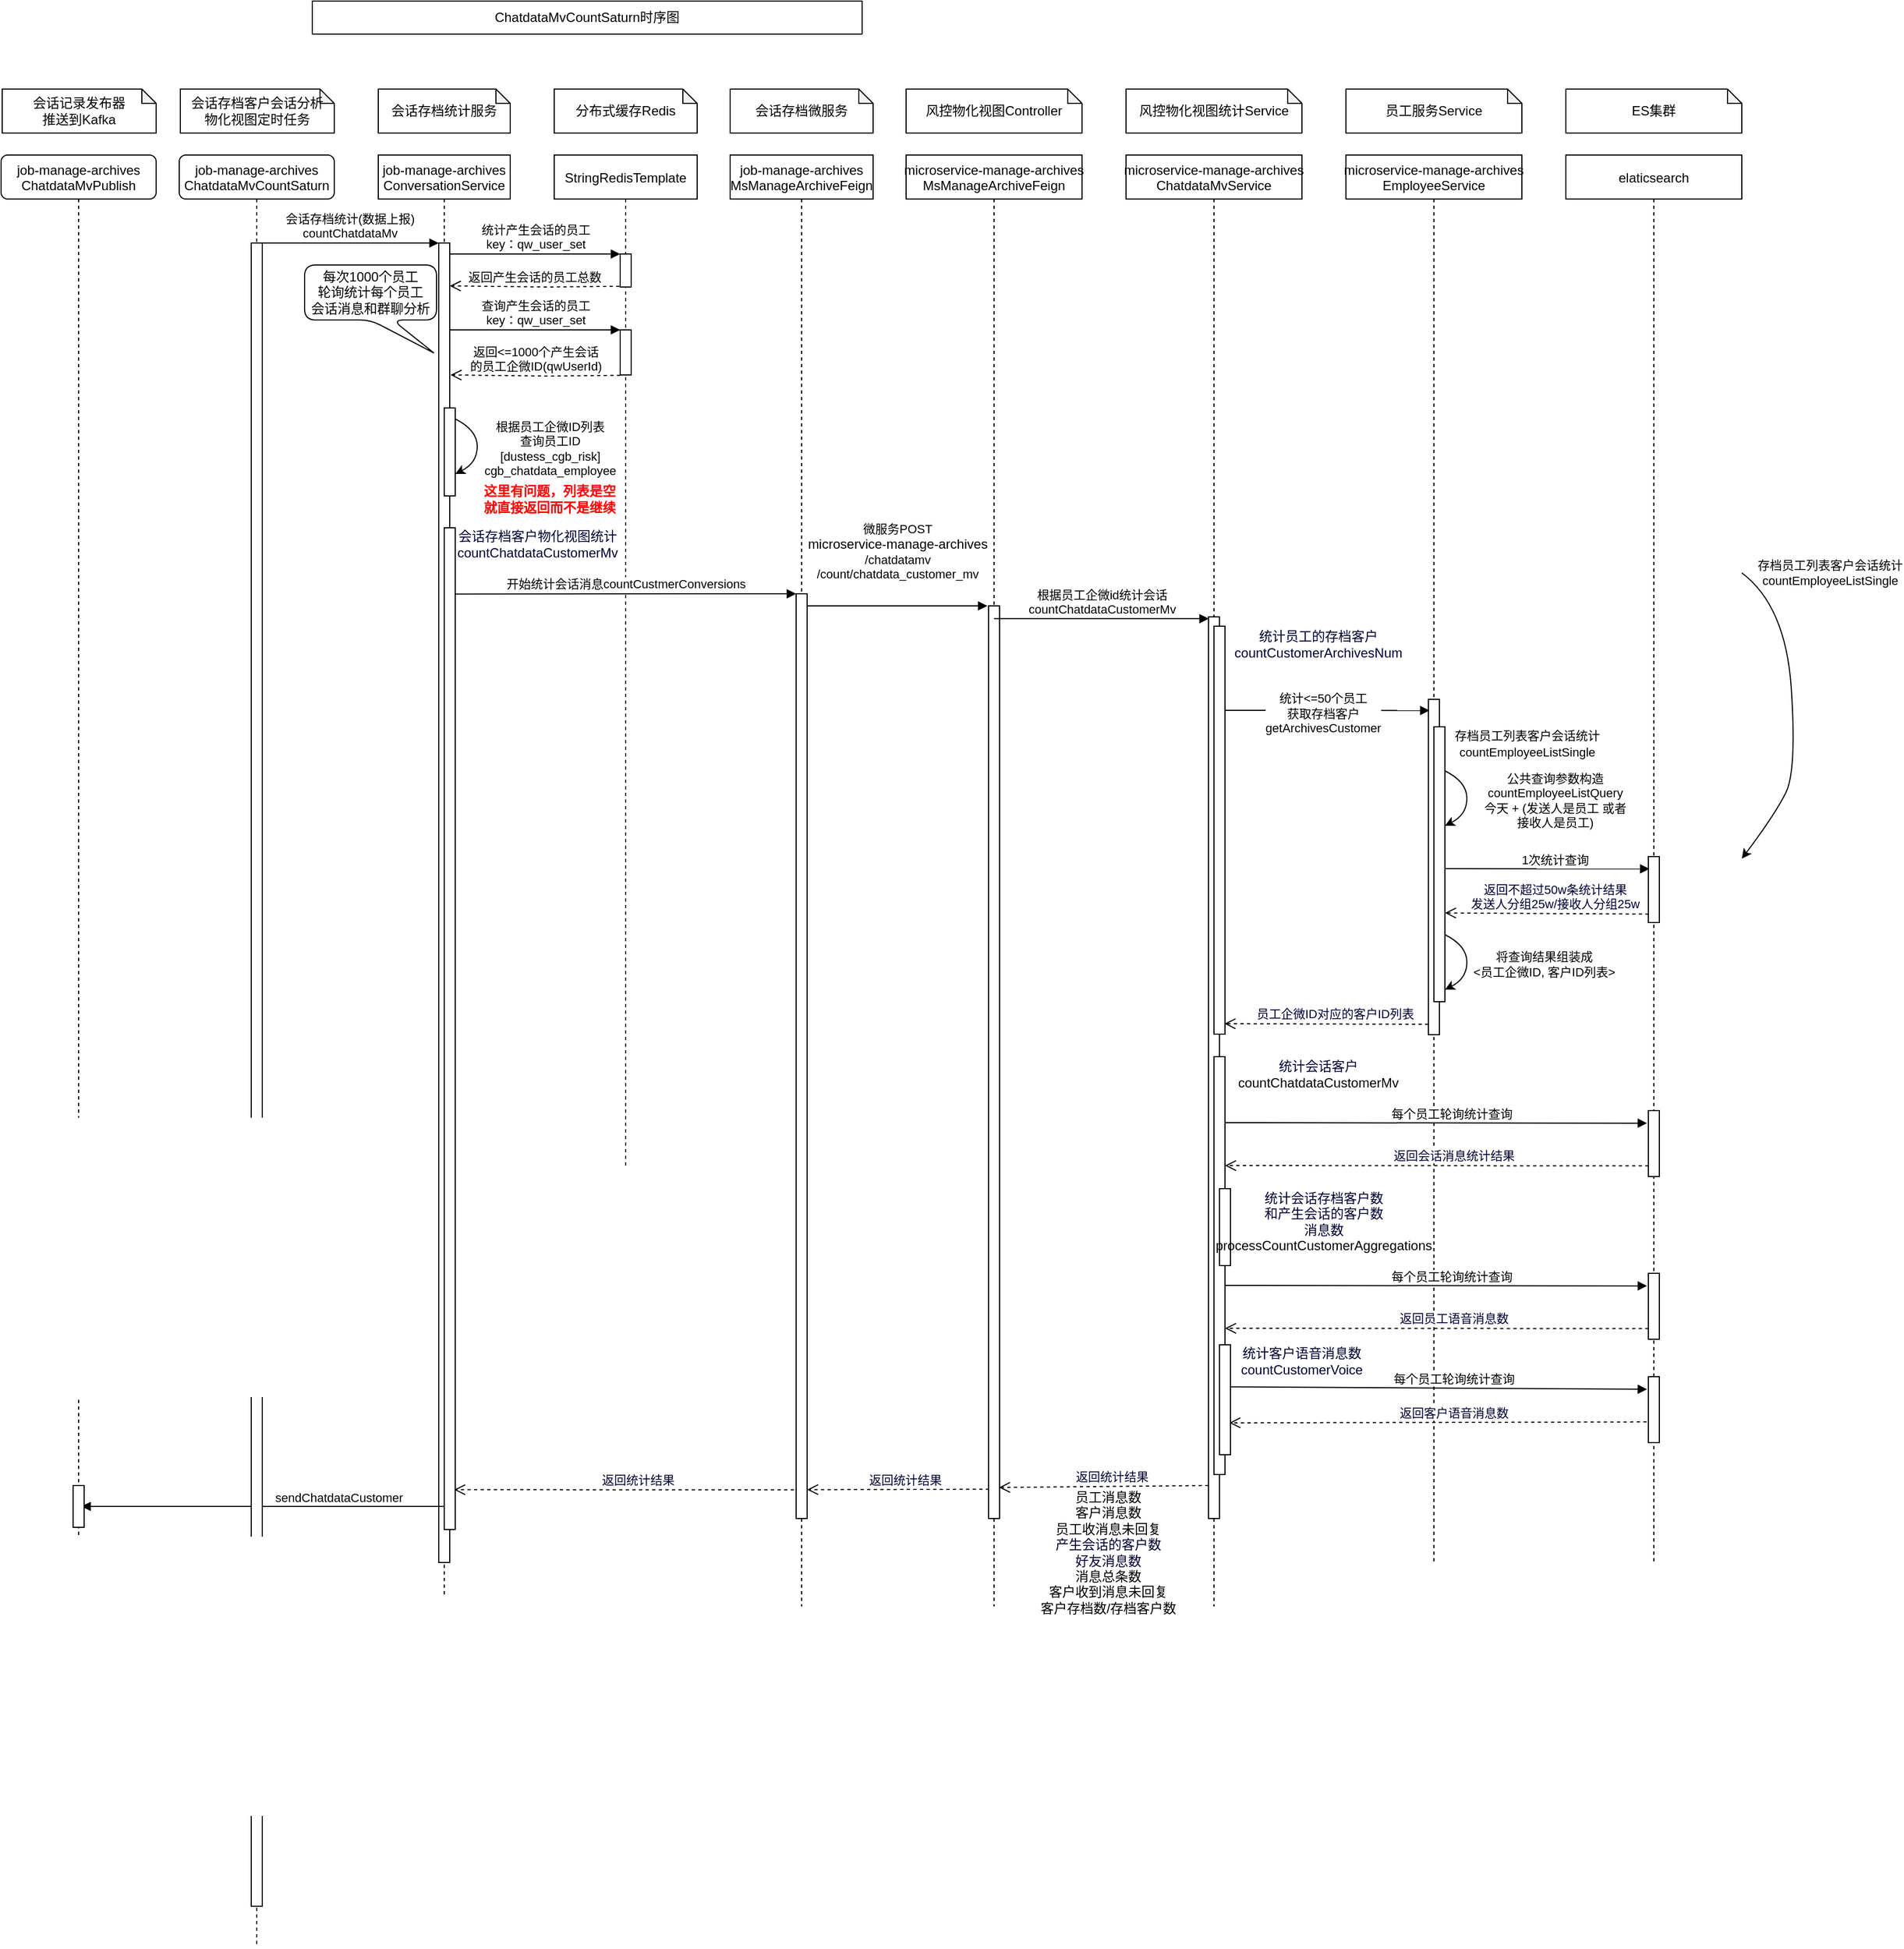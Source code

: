 <mxfile version="17.4.3" type="github">
  <diagram id="kgpKYQtTHZ0yAKxKKP6v" name="Page-1">
    <mxGraphModel dx="1926" dy="457" grid="1" gridSize="10" guides="1" tooltips="1" connect="1" arrows="1" fold="1" page="1" pageScale="1" pageWidth="850" pageHeight="1100" math="0" shadow="0">
      <root>
        <mxCell id="0" />
        <mxCell id="1" parent="0" />
        <mxCell id="3nuBFxr9cyL0pnOWT2aG-5" value="job-manage-archives&#xa;ConversationService" style="shape=umlLifeline;perimeter=lifelinePerimeter;container=1;collapsible=0;recursiveResize=0;rounded=0;shadow=0;strokeWidth=1;" parent="1" vertex="1">
          <mxGeometry x="280" y="160" width="120" height="1310" as="geometry" />
        </mxCell>
        <mxCell id="3nuBFxr9cyL0pnOWT2aG-6" value="" style="points=[];perimeter=orthogonalPerimeter;rounded=0;shadow=0;strokeWidth=1;" parent="3nuBFxr9cyL0pnOWT2aG-5" vertex="1">
          <mxGeometry x="55" y="80" width="10" height="1200" as="geometry" />
        </mxCell>
        <mxCell id="cPGbE8Y1nv4g0ajra35U-34" value="" style="points=[];perimeter=orthogonalPerimeter;rounded=0;shadow=0;strokeWidth=1;" vertex="1" parent="3nuBFxr9cyL0pnOWT2aG-5">
          <mxGeometry x="60" y="230" width="10" height="80" as="geometry" />
        </mxCell>
        <mxCell id="cPGbE8Y1nv4g0ajra35U-35" value="" style="points=[];perimeter=orthogonalPerimeter;rounded=0;shadow=0;strokeWidth=1;" vertex="1" parent="3nuBFxr9cyL0pnOWT2aG-5">
          <mxGeometry x="60" y="339" width="10" height="911" as="geometry" />
        </mxCell>
        <mxCell id="cPGbE8Y1nv4g0ajra35U-36" value="&lt;font color=&quot;#000033&quot;&gt;会话存档客户物化视图统计&lt;br&gt;countChatdataCustomerMv&lt;/font&gt;" style="text;html=1;strokeColor=none;fillColor=none;align=center;verticalAlign=middle;whiteSpace=wrap;rounded=0;" vertex="1" parent="3nuBFxr9cyL0pnOWT2aG-5">
          <mxGeometry x="70" y="339" width="150" height="30" as="geometry" />
        </mxCell>
        <mxCell id="cPGbE8Y1nv4g0ajra35U-97" value="sendChatdataCustomer" style="html=1;verticalAlign=bottom;endArrow=block;rounded=0;exitX=0.957;exitY=0.156;exitDx=0;exitDy=0;exitPerimeter=0;entryX=0.749;entryY=0.5;entryDx=0;entryDy=0;entryPerimeter=0;" edge="1" parent="3nuBFxr9cyL0pnOWT2aG-5" target="cPGbE8Y1nv4g0ajra35U-95">
          <mxGeometry x="-0.42" y="1" width="80" relative="1" as="geometry">
            <mxPoint x="60" y="1229" as="sourcePoint" />
            <mxPoint x="-250" y="1229" as="targetPoint" />
            <mxPoint x="-1" as="offset" />
          </mxGeometry>
        </mxCell>
        <mxCell id="3nuBFxr9cyL0pnOWT2aG-8" value="会话存档统计(数据上报)&#xa;countChatdataMv" style="verticalAlign=bottom;endArrow=block;entryX=0;entryY=0;shadow=0;strokeWidth=1;" parent="1" source="3nuBFxr9cyL0pnOWT2aG-2" target="3nuBFxr9cyL0pnOWT2aG-6" edge="1">
          <mxGeometry relative="1" as="geometry">
            <mxPoint x="280" y="230" as="sourcePoint" />
          </mxGeometry>
        </mxCell>
        <mxCell id="cPGbE8Y1nv4g0ajra35U-4" value="会话存档客户会话分析&lt;br&gt;物化视图定时任务" style="shape=note;whiteSpace=wrap;html=1;backgroundOutline=1;darkOpacity=0.05;size=13;" vertex="1" parent="1">
          <mxGeometry x="100" y="100" width="140" height="40" as="geometry" />
        </mxCell>
        <mxCell id="cPGbE8Y1nv4g0ajra35U-5" value="ChatdataMvCountSaturn时序图" style="rounded=0;whiteSpace=wrap;html=1;" vertex="1" parent="1">
          <mxGeometry x="220" y="20" width="500" height="30" as="geometry" />
        </mxCell>
        <mxCell id="cPGbE8Y1nv4g0ajra35U-8" value="会话存档统计服务" style="shape=note;whiteSpace=wrap;html=1;backgroundOutline=1;darkOpacity=0.05;size=13;" vertex="1" parent="1">
          <mxGeometry x="280" y="100" width="120" height="40" as="geometry" />
        </mxCell>
        <mxCell id="cPGbE8Y1nv4g0ajra35U-11" value="分布式缓存Redis" style="shape=note;whiteSpace=wrap;html=1;backgroundOutline=1;darkOpacity=0.05;size=13;" vertex="1" parent="1">
          <mxGeometry x="440" y="100" width="130" height="40" as="geometry" />
        </mxCell>
        <mxCell id="cPGbE8Y1nv4g0ajra35U-12" value="StringRedisTemplate" style="shape=umlLifeline;perimeter=lifelinePerimeter;container=1;collapsible=0;recursiveResize=0;rounded=0;shadow=0;strokeWidth=1;" vertex="1" parent="1">
          <mxGeometry x="440" y="160" width="130" height="920" as="geometry" />
        </mxCell>
        <mxCell id="cPGbE8Y1nv4g0ajra35U-13" value="" style="points=[];perimeter=orthogonalPerimeter;rounded=0;shadow=0;strokeWidth=1;" vertex="1" parent="cPGbE8Y1nv4g0ajra35U-12">
          <mxGeometry x="60" y="90" width="10" height="30" as="geometry" />
        </mxCell>
        <mxCell id="cPGbE8Y1nv4g0ajra35U-25" value="" style="points=[];perimeter=orthogonalPerimeter;rounded=0;shadow=0;strokeWidth=1;" vertex="1" parent="cPGbE8Y1nv4g0ajra35U-12">
          <mxGeometry x="60" y="159" width="10" height="41" as="geometry" />
        </mxCell>
        <mxCell id="cPGbE8Y1nv4g0ajra35U-26" value="查询产生会话的员工&lt;br&gt;key：qw_user_set" style="html=1;verticalAlign=bottom;endArrow=block;rounded=0;" edge="1" parent="cPGbE8Y1nv4g0ajra35U-12">
          <mxGeometry width="80" relative="1" as="geometry">
            <mxPoint x="-95" y="159" as="sourcePoint" />
            <mxPoint x="60" y="159" as="targetPoint" />
          </mxGeometry>
        </mxCell>
        <mxCell id="cPGbE8Y1nv4g0ajra35U-33" value="&lt;b&gt;&lt;font color=&quot;#ff0000&quot;&gt;这里有问题，列表是空就直接返回而不是继续&lt;/font&gt;&lt;/b&gt;" style="text;html=1;strokeColor=none;fillColor=none;align=center;verticalAlign=middle;whiteSpace=wrap;rounded=0;" vertex="1" parent="cPGbE8Y1nv4g0ajra35U-12">
          <mxGeometry x="-69" y="298" width="130" height="30" as="geometry" />
        </mxCell>
        <mxCell id="cPGbE8Y1nv4g0ajra35U-19" value="" style="group" vertex="1" connectable="0" parent="1">
          <mxGeometry x="99" y="160" width="141" height="1630" as="geometry" />
        </mxCell>
        <mxCell id="3nuBFxr9cyL0pnOWT2aG-1" value="job-manage-archives&#xa;ChatdataMvCountSaturn" style="shape=umlLifeline;perimeter=lifelinePerimeter;container=0;collapsible=0;recursiveResize=0;rounded=1;shadow=0;strokeWidth=1;" parent="cPGbE8Y1nv4g0ajra35U-19" vertex="1">
          <mxGeometry width="141" height="1630" as="geometry" />
        </mxCell>
        <mxCell id="3nuBFxr9cyL0pnOWT2aG-2" value="" style="points=[];perimeter=orthogonalPerimeter;rounded=0;shadow=0;strokeWidth=1;" parent="cPGbE8Y1nv4g0ajra35U-19" vertex="1">
          <mxGeometry x="65.46" y="80" width="10.07" height="1512.67" as="geometry" />
        </mxCell>
        <mxCell id="cPGbE8Y1nv4g0ajra35U-16" value="统计产生会话的员工&lt;br&gt;key：qw_user_set" style="html=1;verticalAlign=bottom;endArrow=block;rounded=0;" edge="1" parent="1" source="3nuBFxr9cyL0pnOWT2aG-6">
          <mxGeometry width="80" relative="1" as="geometry">
            <mxPoint x="420" y="250" as="sourcePoint" />
            <mxPoint x="500" y="250" as="targetPoint" />
          </mxGeometry>
        </mxCell>
        <mxCell id="cPGbE8Y1nv4g0ajra35U-17" value="返回产生会话的员工总数" style="html=1;verticalAlign=bottom;endArrow=open;dashed=1;endSize=8;rounded=0;exitX=-0.067;exitY=0.978;exitDx=0;exitDy=0;exitPerimeter=0;" edge="1" parent="1" source="cPGbE8Y1nv4g0ajra35U-13">
          <mxGeometry relative="1" as="geometry">
            <mxPoint x="480" y="279" as="sourcePoint" />
            <mxPoint x="345" y="279" as="targetPoint" />
            <Array as="points">
              <mxPoint x="435" y="280" />
            </Array>
          </mxGeometry>
        </mxCell>
        <mxCell id="cPGbE8Y1nv4g0ajra35U-22" value="会话存档微服务" style="shape=note;whiteSpace=wrap;html=1;backgroundOutline=1;darkOpacity=0.05;size=13;" vertex="1" parent="1">
          <mxGeometry x="600" y="100" width="130" height="40" as="geometry" />
        </mxCell>
        <mxCell id="cPGbE8Y1nv4g0ajra35U-23" value="job-manage-archives&#xa;MsManageArchiveFeign" style="shape=umlLifeline;perimeter=lifelinePerimeter;container=1;collapsible=0;recursiveResize=0;rounded=0;shadow=0;strokeWidth=1;" vertex="1" parent="1">
          <mxGeometry x="600" y="160" width="130" height="1320" as="geometry" />
        </mxCell>
        <mxCell id="cPGbE8Y1nv4g0ajra35U-24" value="" style="points=[];perimeter=orthogonalPerimeter;rounded=0;shadow=0;strokeWidth=1;" vertex="1" parent="cPGbE8Y1nv4g0ajra35U-23">
          <mxGeometry x="60" y="399" width="10" height="841" as="geometry" />
        </mxCell>
        <mxCell id="cPGbE8Y1nv4g0ajra35U-90" value="返回统计结果" style="html=1;verticalAlign=bottom;endArrow=open;dashed=1;endSize=8;rounded=0;labelBackgroundColor=#FFFFFF;fontColor=#000033;exitX=0.055;exitY=0.922;exitDx=0;exitDy=0;exitPerimeter=0;entryX=0.528;entryY=0.918;entryDx=0;entryDy=0;entryPerimeter=0;" edge="1" parent="cPGbE8Y1nv4g0ajra35U-23">
          <mxGeometry x="-0.078" relative="1" as="geometry">
            <mxPoint x="235.55" y="1213.36" as="sourcePoint" />
            <mxPoint x="70" y="1213.76" as="targetPoint" />
            <mxPoint as="offset" />
          </mxGeometry>
        </mxCell>
        <mxCell id="cPGbE8Y1nv4g0ajra35U-27" value="返回&amp;lt;=1000个产生会话&lt;br&gt;的员工企微ID(qwUserId)" style="html=1;verticalAlign=bottom;endArrow=open;dashed=1;endSize=8;rounded=0;exitX=-0.067;exitY=0.978;exitDx=0;exitDy=0;exitPerimeter=0;" edge="1" parent="1">
          <mxGeometry relative="1" as="geometry">
            <mxPoint x="500.0" y="360.34" as="sourcePoint" />
            <mxPoint x="345.67" y="360" as="targetPoint" />
            <Array as="points">
              <mxPoint x="435.67" y="361" />
            </Array>
          </mxGeometry>
        </mxCell>
        <mxCell id="cPGbE8Y1nv4g0ajra35U-31" value="" style="curved=1;endArrow=classic;html=1;rounded=0;" edge="1" parent="1">
          <mxGeometry width="50" height="50" relative="1" as="geometry">
            <mxPoint x="350" y="400" as="sourcePoint" />
            <mxPoint x="350" y="450" as="targetPoint" />
            <Array as="points">
              <mxPoint x="370" y="410" />
              <mxPoint x="370" y="440" />
            </Array>
          </mxGeometry>
        </mxCell>
        <mxCell id="cPGbE8Y1nv4g0ajra35U-32" value="根据员工企微ID列表&lt;br&gt;查询员工ID&lt;br&gt;[dustess_cgb_risk]&lt;br&gt;cgb_chatdata_employee" style="edgeLabel;html=1;align=center;verticalAlign=middle;resizable=0;points=[];" vertex="1" connectable="0" parent="cPGbE8Y1nv4g0ajra35U-31">
          <mxGeometry x="-0.059" y="-3" relative="1" as="geometry">
            <mxPoint x="69" y="4" as="offset" />
          </mxGeometry>
        </mxCell>
        <mxCell id="cPGbE8Y1nv4g0ajra35U-18" value="每次1000个员工&lt;br&gt;轮询统计每个员工&lt;br&gt;会话消息和群聊分析" style="shape=callout;whiteSpace=wrap;html=1;perimeter=calloutPerimeter;rounded=1;position2=0.98;" vertex="1" parent="1">
          <mxGeometry x="213" y="260" width="120" height="80" as="geometry" />
        </mxCell>
        <mxCell id="cPGbE8Y1nv4g0ajra35U-37" value="开始统计会话消息countCustmerConversions" style="html=1;verticalAlign=bottom;endArrow=block;rounded=0;exitX=0.957;exitY=0.156;exitDx=0;exitDy=0;exitPerimeter=0;" edge="1" parent="1">
          <mxGeometry width="80" relative="1" as="geometry">
            <mxPoint x="349.57" y="559.2" as="sourcePoint" />
            <mxPoint x="660" y="559" as="targetPoint" />
          </mxGeometry>
        </mxCell>
        <mxCell id="cPGbE8Y1nv4g0ajra35U-38" value="风控物化视图Controller" style="shape=note;whiteSpace=wrap;html=1;backgroundOutline=1;darkOpacity=0.05;size=13;" vertex="1" parent="1">
          <mxGeometry x="760" y="100" width="160" height="40" as="geometry" />
        </mxCell>
        <mxCell id="cPGbE8Y1nv4g0ajra35U-39" value="microservice-manage-archives&#xa;MsManageArchiveFeign" style="shape=umlLifeline;perimeter=lifelinePerimeter;container=1;collapsible=0;recursiveResize=0;rounded=0;shadow=0;strokeWidth=1;" vertex="1" parent="1">
          <mxGeometry x="760" y="160" width="160" height="1320" as="geometry" />
        </mxCell>
        <mxCell id="cPGbE8Y1nv4g0ajra35U-40" value="" style="points=[];perimeter=orthogonalPerimeter;rounded=0;shadow=0;strokeWidth=1;" vertex="1" parent="cPGbE8Y1nv4g0ajra35U-39">
          <mxGeometry x="75" y="410" width="10" height="830" as="geometry" />
        </mxCell>
        <mxCell id="cPGbE8Y1nv4g0ajra35U-42" value="&lt;span style=&quot;background-color: rgb(255 , 255 , 255)&quot;&gt;微服务POST&lt;br&gt;&lt;span style=&quot;font-size: 12px&quot;&gt;microservice-manage-archives&lt;/span&gt;&lt;br&gt;/chatdatamv&lt;br&gt;/count/chatdata_customer_mv&lt;/span&gt;" style="html=1;verticalAlign=bottom;endArrow=block;rounded=0;entryX=-0.107;entryY=0;entryDx=0;entryDy=0;entryPerimeter=0;" edge="1" parent="cPGbE8Y1nv4g0ajra35U-39" target="cPGbE8Y1nv4g0ajra35U-40">
          <mxGeometry y="20" width="80" relative="1" as="geometry">
            <mxPoint x="-90" y="410" as="sourcePoint" />
            <mxPoint x="70" y="410" as="targetPoint" />
            <mxPoint as="offset" />
          </mxGeometry>
        </mxCell>
        <mxCell id="cPGbE8Y1nv4g0ajra35U-43" value="风控物化视图统计Service" style="shape=note;whiteSpace=wrap;html=1;backgroundOutline=1;darkOpacity=0.05;size=13;" vertex="1" parent="1">
          <mxGeometry x="960" y="100" width="160" height="40" as="geometry" />
        </mxCell>
        <mxCell id="cPGbE8Y1nv4g0ajra35U-44" value="microservice-manage-archives&#xa;ChatdataMvService" style="shape=umlLifeline;perimeter=lifelinePerimeter;container=1;collapsible=0;recursiveResize=0;rounded=0;shadow=0;strokeWidth=1;" vertex="1" parent="1">
          <mxGeometry x="960" y="160" width="160" height="1320" as="geometry" />
        </mxCell>
        <mxCell id="cPGbE8Y1nv4g0ajra35U-45" value="" style="points=[];perimeter=orthogonalPerimeter;rounded=0;shadow=0;strokeWidth=1;" vertex="1" parent="cPGbE8Y1nv4g0ajra35U-44">
          <mxGeometry x="75" y="420" width="10" height="820" as="geometry" />
        </mxCell>
        <mxCell id="cPGbE8Y1nv4g0ajra35U-47" value="" style="points=[];perimeter=orthogonalPerimeter;rounded=0;shadow=0;strokeWidth=1;" vertex="1" parent="cPGbE8Y1nv4g0ajra35U-44">
          <mxGeometry x="80" y="428.5" width="10" height="371" as="geometry" />
        </mxCell>
        <mxCell id="cPGbE8Y1nv4g0ajra35U-72" value="" style="points=[];perimeter=orthogonalPerimeter;rounded=0;shadow=0;strokeWidth=1;" vertex="1" parent="cPGbE8Y1nv4g0ajra35U-44">
          <mxGeometry x="80" y="820" width="10" height="380" as="geometry" />
        </mxCell>
        <mxCell id="cPGbE8Y1nv4g0ajra35U-89" value="返回统计结果" style="html=1;verticalAlign=bottom;endArrow=open;dashed=1;endSize=8;rounded=0;labelBackgroundColor=#FFFFFF;fontColor=#000033;exitX=-0.16;exitY=0.686;exitDx=0;exitDy=0;exitPerimeter=0;entryX=0.528;entryY=0.918;entryDx=0;entryDy=0;entryPerimeter=0;" edge="1" parent="cPGbE8Y1nv4g0ajra35U-44" target="cPGbE8Y1nv4g0ajra35U-39">
          <mxGeometry x="-0.078" relative="1" as="geometry">
            <mxPoint x="75" y="1210" as="sourcePoint" />
            <mxPoint x="-104.72" y="1210" as="targetPoint" />
            <mxPoint as="offset" />
          </mxGeometry>
        </mxCell>
        <mxCell id="cPGbE8Y1nv4g0ajra35U-46" value="根据员工企微id统计会话&lt;br&gt;countChatdataCustomerMv" style="html=1;verticalAlign=bottom;endArrow=block;rounded=0;entryX=0.029;entryY=0.002;entryDx=0;entryDy=0;entryPerimeter=0;" edge="1" parent="1" target="cPGbE8Y1nv4g0ajra35U-45" source="cPGbE8Y1nv4g0ajra35U-39">
          <mxGeometry width="80" relative="1" as="geometry">
            <mxPoint x="860" y="600" as="sourcePoint" />
            <mxPoint x="1025" y="570" as="targetPoint" />
          </mxGeometry>
        </mxCell>
        <mxCell id="cPGbE8Y1nv4g0ajra35U-48" value="&lt;font color=&quot;#000033&quot;&gt;统计员工的存档客户&lt;br&gt;countCustomerArchivesNum&lt;/font&gt;" style="text;html=1;strokeColor=none;fillColor=none;align=center;verticalAlign=middle;whiteSpace=wrap;rounded=0;" vertex="1" parent="1">
          <mxGeometry x="1050" y="590" width="170" height="30" as="geometry" />
        </mxCell>
        <mxCell id="cPGbE8Y1nv4g0ajra35U-49" value="员工服务Service" style="shape=note;whiteSpace=wrap;html=1;backgroundOutline=1;darkOpacity=0.05;size=13;" vertex="1" parent="1">
          <mxGeometry x="1160" y="100" width="160" height="40" as="geometry" />
        </mxCell>
        <mxCell id="cPGbE8Y1nv4g0ajra35U-50" value="microservice-manage-archives&#xa;EmployeeService" style="shape=umlLifeline;perimeter=lifelinePerimeter;container=1;collapsible=0;recursiveResize=0;rounded=0;shadow=0;strokeWidth=1;" vertex="1" parent="1">
          <mxGeometry x="1160" y="160" width="160" height="1280" as="geometry" />
        </mxCell>
        <mxCell id="cPGbE8Y1nv4g0ajra35U-51" value="" style="points=[];perimeter=orthogonalPerimeter;rounded=0;shadow=0;strokeWidth=1;" vertex="1" parent="cPGbE8Y1nv4g0ajra35U-50">
          <mxGeometry x="75" y="495" width="10" height="305" as="geometry" />
        </mxCell>
        <mxCell id="cPGbE8Y1nv4g0ajra35U-53" value="统计&amp;lt;=50个员工&lt;br&gt;获取存档客户&lt;br&gt;getArchivesCustomer" style="html=1;verticalAlign=bottom;endArrow=block;rounded=0;entryX=0.5;entryY=0.211;entryDx=0;entryDy=0;entryPerimeter=0;" edge="1" parent="cPGbE8Y1nv4g0ajra35U-50">
          <mxGeometry x="-0.032" y="-25" width="80" relative="1" as="geometry">
            <mxPoint x="-110" y="505" as="sourcePoint" />
            <mxPoint x="76.0" y="505.18" as="targetPoint" />
            <mxPoint x="-1" as="offset" />
          </mxGeometry>
        </mxCell>
        <mxCell id="cPGbE8Y1nv4g0ajra35U-56" value="" style="points=[];perimeter=orthogonalPerimeter;rounded=0;shadow=0;strokeWidth=1;" vertex="1" parent="cPGbE8Y1nv4g0ajra35U-50">
          <mxGeometry x="80" y="520" width="10" height="250" as="geometry" />
        </mxCell>
        <mxCell id="cPGbE8Y1nv4g0ajra35U-62" value="" style="curved=1;endArrow=classic;html=1;rounded=0;" edge="1" parent="cPGbE8Y1nv4g0ajra35U-50">
          <mxGeometry width="50" height="50" relative="1" as="geometry">
            <mxPoint x="90" y="560" as="sourcePoint" />
            <mxPoint x="90" y="610" as="targetPoint" />
            <Array as="points">
              <mxPoint x="110" y="570" />
              <mxPoint x="110" y="600" />
            </Array>
          </mxGeometry>
        </mxCell>
        <mxCell id="cPGbE8Y1nv4g0ajra35U-63" value="公共查询参数构造&lt;br&gt;countEmployeeListQuery&lt;br&gt;今天 + (发送人是员工 或者 &lt;br&gt;接收人是员工)" style="edgeLabel;html=1;align=center;verticalAlign=middle;resizable=0;points=[];" vertex="1" connectable="0" parent="cPGbE8Y1nv4g0ajra35U-62">
          <mxGeometry x="-0.059" y="-3" relative="1" as="geometry">
            <mxPoint x="83" y="4" as="offset" />
          </mxGeometry>
        </mxCell>
        <mxCell id="cPGbE8Y1nv4g0ajra35U-65" value="返回不超过50w条统计结果&lt;br&gt;发送人分组25w/接收人分组25w" style="html=1;verticalAlign=bottom;endArrow=open;dashed=1;endSize=8;rounded=0;labelBackgroundColor=#FFFFFF;fontColor=#000033;exitX=0.033;exitY=0.872;exitDx=0;exitDy=0;exitPerimeter=0;" edge="1" parent="cPGbE8Y1nv4g0ajra35U-50" source="cPGbE8Y1nv4g0ajra35U-59">
          <mxGeometry x="-0.078" relative="1" as="geometry">
            <mxPoint x="170" y="689.29" as="sourcePoint" />
            <mxPoint x="90" y="689.29" as="targetPoint" />
            <mxPoint as="offset" />
          </mxGeometry>
        </mxCell>
        <mxCell id="cPGbE8Y1nv4g0ajra35U-71" value="员工企微ID对应的客户ID列表" style="html=1;verticalAlign=bottom;endArrow=open;dashed=1;endSize=8;rounded=0;labelBackgroundColor=#FFFFFF;fontColor=#000033;exitX=0.053;exitY=0.506;exitDx=0;exitDy=0;exitPerimeter=0;" edge="1" parent="cPGbE8Y1nv4g0ajra35U-50">
          <mxGeometry x="-0.078" relative="1" as="geometry">
            <mxPoint x="75.0" y="790.52" as="sourcePoint" />
            <mxPoint x="-110.53" y="790" as="targetPoint" />
            <mxPoint as="offset" />
          </mxGeometry>
        </mxCell>
        <mxCell id="cPGbE8Y1nv4g0ajra35U-73" value="&lt;font color=&quot;#000033&quot;&gt;统计会话客户&lt;br&gt;&lt;/font&gt;countChatdataCustomerMv" style="text;html=1;strokeColor=none;fillColor=none;align=center;verticalAlign=middle;whiteSpace=wrap;rounded=0;" vertex="1" parent="cPGbE8Y1nv4g0ajra35U-50">
          <mxGeometry x="-110" y="821" width="170" height="30" as="geometry" />
        </mxCell>
        <mxCell id="cPGbE8Y1nv4g0ajra35U-75" value="每个员工轮询统计查询" style="html=1;verticalAlign=bottom;endArrow=block;rounded=0;entryX=-0.112;entryY=0.191;entryDx=0;entryDy=0;entryPerimeter=0;" edge="1" parent="cPGbE8Y1nv4g0ajra35U-50" target="cPGbE8Y1nv4g0ajra35U-74">
          <mxGeometry x="0.075" y="-1" width="80" relative="1" as="geometry">
            <mxPoint x="-110" y="880" as="sourcePoint" />
            <mxPoint x="170" y="880" as="targetPoint" />
            <mxPoint as="offset" />
          </mxGeometry>
        </mxCell>
        <mxCell id="cPGbE8Y1nv4g0ajra35U-57" value="ES集群" style="shape=note;whiteSpace=wrap;html=1;backgroundOutline=1;darkOpacity=0.05;size=13;" vertex="1" parent="1">
          <mxGeometry x="1360" y="100" width="160" height="40" as="geometry" />
        </mxCell>
        <mxCell id="cPGbE8Y1nv4g0ajra35U-58" value="elaticsearch" style="shape=umlLifeline;perimeter=lifelinePerimeter;container=1;collapsible=0;recursiveResize=0;rounded=0;shadow=0;strokeWidth=1;" vertex="1" parent="1">
          <mxGeometry x="1360" y="160" width="160" height="1280" as="geometry" />
        </mxCell>
        <mxCell id="cPGbE8Y1nv4g0ajra35U-59" value="" style="points=[];perimeter=orthogonalPerimeter;rounded=0;shadow=0;strokeWidth=1;" vertex="1" parent="cPGbE8Y1nv4g0ajra35U-58">
          <mxGeometry x="75" y="638" width="10" height="60" as="geometry" />
        </mxCell>
        <mxCell id="cPGbE8Y1nv4g0ajra35U-60" value="1次统计查询" style="html=1;verticalAlign=bottom;endArrow=block;rounded=0;entryX=0.5;entryY=0.211;entryDx=0;entryDy=0;entryPerimeter=0;" edge="1" parent="cPGbE8Y1nv4g0ajra35U-58">
          <mxGeometry x="0.075" y="-1" width="80" relative="1" as="geometry">
            <mxPoint x="-110" y="649" as="sourcePoint" />
            <mxPoint x="76.0" y="649.18" as="targetPoint" />
            <mxPoint as="offset" />
          </mxGeometry>
        </mxCell>
        <mxCell id="cPGbE8Y1nv4g0ajra35U-74" value="" style="points=[];perimeter=orthogonalPerimeter;rounded=0;shadow=0;strokeWidth=1;" vertex="1" parent="cPGbE8Y1nv4g0ajra35U-58">
          <mxGeometry x="75" y="869" width="10" height="60" as="geometry" />
        </mxCell>
        <mxCell id="cPGbE8Y1nv4g0ajra35U-66" value="" style="curved=1;endArrow=classic;html=1;rounded=0;" edge="1" parent="1">
          <mxGeometry width="50" height="50" relative="1" as="geometry">
            <mxPoint x="1250" y="869" as="sourcePoint" />
            <mxPoint x="1250" y="919" as="targetPoint" />
            <Array as="points">
              <mxPoint x="1270" y="879" />
              <mxPoint x="1270" y="909" />
            </Array>
          </mxGeometry>
        </mxCell>
        <mxCell id="cPGbE8Y1nv4g0ajra35U-67" value="将查询结果组装成&lt;br&gt;&amp;lt;员工企微ID, 客户ID列表&amp;gt;" style="edgeLabel;html=1;align=center;verticalAlign=middle;resizable=0;points=[];" vertex="1" connectable="0" parent="cPGbE8Y1nv4g0ajra35U-66">
          <mxGeometry x="-0.059" y="-3" relative="1" as="geometry">
            <mxPoint x="73" y="4" as="offset" />
          </mxGeometry>
        </mxCell>
        <mxCell id="cPGbE8Y1nv4g0ajra35U-54" value="" style="curved=1;endArrow=classic;html=1;rounded=0;entryX=1;entryY=0.964;entryDx=0;entryDy=0;entryPerimeter=0;" edge="1" parent="1">
          <mxGeometry width="50" height="50" relative="1" as="geometry">
            <mxPoint x="1520" y="540" as="sourcePoint" />
            <mxPoint x="1520" y="799.92" as="targetPoint" />
            <Array as="points">
              <mxPoint x="1560" y="570" />
              <mxPoint x="1570" y="720" />
              <mxPoint x="1550" y="760" />
            </Array>
          </mxGeometry>
        </mxCell>
        <mxCell id="cPGbE8Y1nv4g0ajra35U-55" value="存档员工列表客户会话统计&lt;br&gt;countEmployeeListSingle" style="edgeLabel;html=1;align=center;verticalAlign=middle;resizable=0;points=[];" vertex="1" connectable="0" parent="cPGbE8Y1nv4g0ajra35U-54">
          <mxGeometry x="-0.059" y="-3" relative="1" as="geometry">
            <mxPoint x="37" y="-119" as="offset" />
          </mxGeometry>
        </mxCell>
        <mxCell id="cPGbE8Y1nv4g0ajra35U-70" value="&lt;span style=&quot;font-size: 11px ; background-color: rgb(255 , 255 , 255)&quot;&gt;存档员工列表客户会话统计&lt;/span&gt;&lt;br style=&quot;font-size: 11px&quot;&gt;&lt;span style=&quot;font-size: 11px ; background-color: rgb(255 , 255 , 255)&quot;&gt;countEmployeeListSingle&lt;/span&gt;" style="text;html=1;strokeColor=none;fillColor=none;align=center;verticalAlign=middle;whiteSpace=wrap;rounded=0;" vertex="1" parent="1">
          <mxGeometry x="1240" y="680" width="170" height="30" as="geometry" />
        </mxCell>
        <mxCell id="cPGbE8Y1nv4g0ajra35U-76" value="返回会话消息统计结果" style="html=1;verticalAlign=bottom;endArrow=open;dashed=1;endSize=8;rounded=0;labelBackgroundColor=#FFFFFF;fontColor=#000033;exitX=0.022;exitY=0.805;exitDx=0;exitDy=0;exitPerimeter=0;" edge="1" parent="1">
          <mxGeometry x="-0.078" relative="1" as="geometry">
            <mxPoint x="1435.22" y="1079.3" as="sourcePoint" />
            <mxPoint x="1050" y="1079" as="targetPoint" />
            <mxPoint as="offset" />
          </mxGeometry>
        </mxCell>
        <mxCell id="cPGbE8Y1nv4g0ajra35U-77" value="" style="points=[];perimeter=orthogonalPerimeter;rounded=0;shadow=0;strokeWidth=1;" vertex="1" parent="1">
          <mxGeometry x="1045" y="1100" width="10" height="70" as="geometry" />
        </mxCell>
        <mxCell id="cPGbE8Y1nv4g0ajra35U-78" value="&lt;font color=&quot;#000033&quot;&gt;统计会话存档客户数&lt;br&gt;和产生会话的客户数&lt;br&gt;消息数&lt;br&gt;&lt;/font&gt;processCountCustomerAggregations" style="text;html=1;strokeColor=none;fillColor=none;align=center;verticalAlign=middle;whiteSpace=wrap;rounded=0;" vertex="1" parent="1">
          <mxGeometry x="1055" y="1100" width="170" height="60" as="geometry" />
        </mxCell>
        <mxCell id="cPGbE8Y1nv4g0ajra35U-79" value="每个员工轮询统计查询" style="html=1;verticalAlign=bottom;endArrow=block;rounded=0;entryX=-0.112;entryY=0.191;entryDx=0;entryDy=0;entryPerimeter=0;" edge="1" parent="1" target="cPGbE8Y1nv4g0ajra35U-80">
          <mxGeometry x="0.075" y="-1" width="80" relative="1" as="geometry">
            <mxPoint x="1050" y="1188" as="sourcePoint" />
            <mxPoint x="170" y="1028" as="targetPoint" />
            <mxPoint as="offset" />
          </mxGeometry>
        </mxCell>
        <mxCell id="cPGbE8Y1nv4g0ajra35U-80" value="" style="points=[];perimeter=orthogonalPerimeter;rounded=0;shadow=0;strokeWidth=1;" vertex="1" parent="1">
          <mxGeometry x="1435" y="1177" width="10" height="60" as="geometry" />
        </mxCell>
        <mxCell id="cPGbE8Y1nv4g0ajra35U-81" value="返回员工语音消息数" style="html=1;verticalAlign=bottom;endArrow=open;dashed=1;endSize=8;rounded=0;labelBackgroundColor=#FFFFFF;fontColor=#000033;exitX=0.022;exitY=0.805;exitDx=0;exitDy=0;exitPerimeter=0;" edge="1" parent="1">
          <mxGeometry x="-0.078" relative="1" as="geometry">
            <mxPoint x="1435.22" y="1227.3" as="sourcePoint" />
            <mxPoint x="1050" y="1227" as="targetPoint" />
            <mxPoint as="offset" />
          </mxGeometry>
        </mxCell>
        <mxCell id="cPGbE8Y1nv4g0ajra35U-83" value="" style="points=[];perimeter=orthogonalPerimeter;rounded=0;shadow=0;strokeWidth=1;" vertex="1" parent="1">
          <mxGeometry x="1045" y="1242" width="10" height="100" as="geometry" />
        </mxCell>
        <mxCell id="cPGbE8Y1nv4g0ajra35U-84" value="&lt;font color=&quot;#000033&quot;&gt;统计客户语音消息数&lt;br&gt;countCustomerVoice&lt;br&gt;&lt;/font&gt;" style="text;html=1;strokeColor=none;fillColor=none;align=center;verticalAlign=middle;whiteSpace=wrap;rounded=0;" vertex="1" parent="1">
          <mxGeometry x="1055" y="1242" width="130" height="30" as="geometry" />
        </mxCell>
        <mxCell id="cPGbE8Y1nv4g0ajra35U-85" value="每个员工轮询统计查询" style="html=1;verticalAlign=bottom;endArrow=block;rounded=0;entryX=-0.112;entryY=0.191;entryDx=0;entryDy=0;entryPerimeter=0;exitX=0.933;exitY=0.382;exitDx=0;exitDy=0;exitPerimeter=0;" edge="1" parent="1" target="cPGbE8Y1nv4g0ajra35U-86" source="cPGbE8Y1nv4g0ajra35U-83">
          <mxGeometry x="0.075" y="-1" width="80" relative="1" as="geometry">
            <mxPoint x="1060" y="1288" as="sourcePoint" />
            <mxPoint x="170" y="1128" as="targetPoint" />
            <mxPoint as="offset" />
          </mxGeometry>
        </mxCell>
        <mxCell id="cPGbE8Y1nv4g0ajra35U-86" value="" style="points=[];perimeter=orthogonalPerimeter;rounded=0;shadow=0;strokeWidth=1;" vertex="1" parent="1">
          <mxGeometry x="1435" y="1271" width="10" height="60" as="geometry" />
        </mxCell>
        <mxCell id="cPGbE8Y1nv4g0ajra35U-87" value="返回客户语音消息数" style="html=1;verticalAlign=bottom;endArrow=open;dashed=1;endSize=8;rounded=0;labelBackgroundColor=#FFFFFF;fontColor=#000033;exitX=-0.16;exitY=0.686;exitDx=0;exitDy=0;exitPerimeter=0;entryX=0.895;entryY=0.71;entryDx=0;entryDy=0;entryPerimeter=0;" edge="1" parent="1" source="cPGbE8Y1nv4g0ajra35U-86" target="cPGbE8Y1nv4g0ajra35U-83">
          <mxGeometry x="-0.078" relative="1" as="geometry">
            <mxPoint x="1435.22" y="1327.3" as="sourcePoint" />
            <mxPoint x="1050.0" y="1327.0" as="targetPoint" />
            <mxPoint as="offset" />
          </mxGeometry>
        </mxCell>
        <mxCell id="cPGbE8Y1nv4g0ajra35U-88" value="员工消息数&lt;br&gt;客户消息数&lt;br&gt;员工收消息未回复&lt;br&gt;&lt;font color=&quot;#000033&quot;&gt;产生会话的客户数&lt;br&gt;好友消息数&lt;br&gt;&lt;/font&gt;消息总条数&lt;br&gt;客户收到消息未回复&lt;br&gt;客户存档数/存档客户数" style="text;html=1;strokeColor=none;fillColor=none;align=center;verticalAlign=middle;whiteSpace=wrap;rounded=0;" vertex="1" parent="1">
          <mxGeometry x="859" y="1371" width="170" height="120" as="geometry" />
        </mxCell>
        <mxCell id="cPGbE8Y1nv4g0ajra35U-91" value="返回统计结果" style="html=1;verticalAlign=bottom;endArrow=open;dashed=1;endSize=8;rounded=0;labelBackgroundColor=#FFFFFF;fontColor=#000033;exitX=-0.196;exitY=0.969;exitDx=0;exitDy=0;exitPerimeter=0;entryX=0.528;entryY=0.918;entryDx=0;entryDy=0;entryPerimeter=0;" edge="1" parent="1" source="cPGbE8Y1nv4g0ajra35U-24">
          <mxGeometry x="-0.078" relative="1" as="geometry">
            <mxPoint x="514.55" y="1373.36" as="sourcePoint" />
            <mxPoint x="349" y="1373.76" as="targetPoint" />
            <mxPoint as="offset" />
          </mxGeometry>
        </mxCell>
        <mxCell id="cPGbE8Y1nv4g0ajra35U-92" value="会话记录发布器&lt;br&gt;推送到Kafka" style="shape=note;whiteSpace=wrap;html=1;backgroundOutline=1;darkOpacity=0.05;size=13;" vertex="1" parent="1">
          <mxGeometry x="-62" y="100" width="140" height="40" as="geometry" />
        </mxCell>
        <mxCell id="cPGbE8Y1nv4g0ajra35U-93" value="" style="group" vertex="1" connectable="0" parent="1">
          <mxGeometry x="-63" y="160" width="141" height="1320" as="geometry" />
        </mxCell>
        <mxCell id="cPGbE8Y1nv4g0ajra35U-94" value="job-manage-archives&#xa;ChatdataMvPublish" style="shape=umlLifeline;perimeter=lifelinePerimeter;container=0;collapsible=0;recursiveResize=0;rounded=1;shadow=0;strokeWidth=1;" vertex="1" parent="cPGbE8Y1nv4g0ajra35U-93">
          <mxGeometry width="141" height="1320" as="geometry" />
        </mxCell>
        <mxCell id="cPGbE8Y1nv4g0ajra35U-95" value="" style="points=[];perimeter=orthogonalPerimeter;rounded=0;shadow=0;strokeWidth=1;" vertex="1" parent="cPGbE8Y1nv4g0ajra35U-93">
          <mxGeometry x="65.46" y="1210" width="10.07" height="38" as="geometry" />
        </mxCell>
      </root>
    </mxGraphModel>
  </diagram>
</mxfile>
